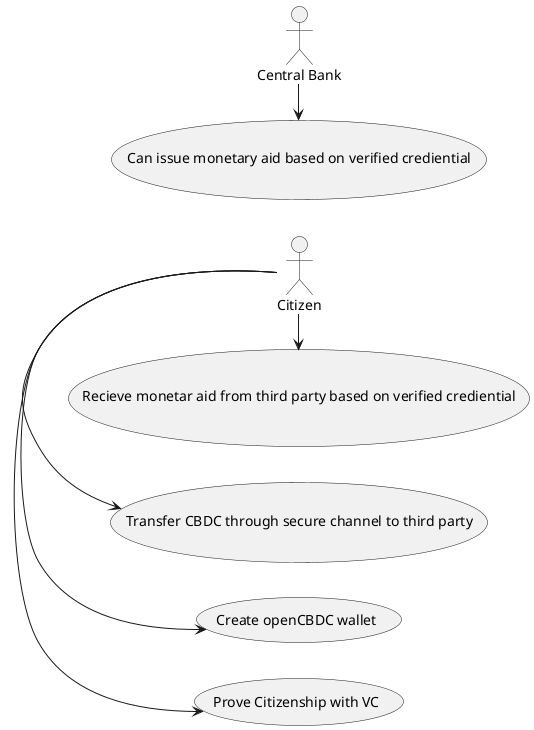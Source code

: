 @startuml Use-cases
left to right direction 
'top to bottom direction
actor Citizen as A
actor "Central Bank" as CB
usecase "Prove Citizenship with VC" as UC1
usecase "Create openCBDC wallet" as UC2
usecase "Transfer CBDC through secure channel to third party" as UC3
usecase "Recieve monetar aid from third party based on verified crediential" as UC4
usecase "Can issue monetary aid based on verified crediential" as CBUC1
A -> UC1
A -> UC2
A -> UC3
A -> UC4
CB -> CBUC1
@enduml